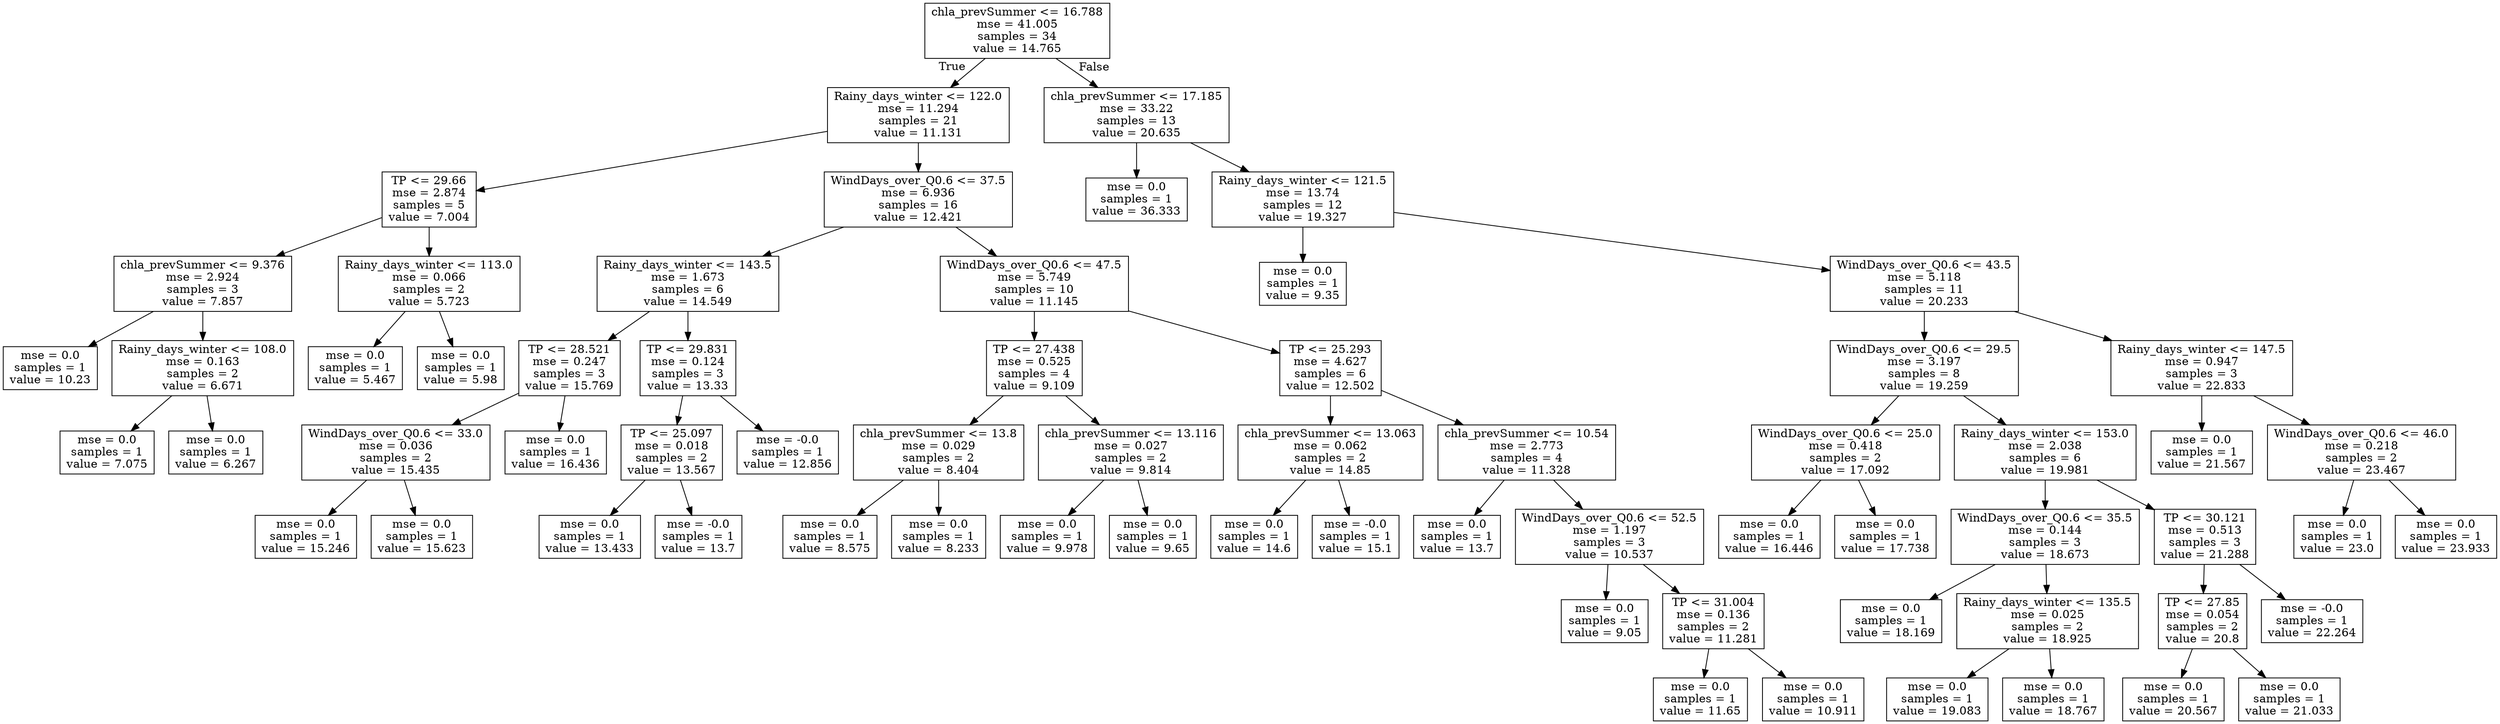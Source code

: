 digraph Tree {
node [shape=box] ;
0 [label="chla_prevSummer <= 16.788\nmse = 41.005\nsamples = 34\nvalue = 14.765"] ;
1 [label="Rainy_days_winter <= 122.0\nmse = 11.294\nsamples = 21\nvalue = 11.131"] ;
0 -> 1 [labeldistance=2.5, labelangle=45, headlabel="True"] ;
2 [label="TP <= 29.66\nmse = 2.874\nsamples = 5\nvalue = 7.004"] ;
1 -> 2 ;
3 [label="chla_prevSummer <= 9.376\nmse = 2.924\nsamples = 3\nvalue = 7.857"] ;
2 -> 3 ;
4 [label="mse = 0.0\nsamples = 1\nvalue = 10.23"] ;
3 -> 4 ;
5 [label="Rainy_days_winter <= 108.0\nmse = 0.163\nsamples = 2\nvalue = 6.671"] ;
3 -> 5 ;
6 [label="mse = 0.0\nsamples = 1\nvalue = 7.075"] ;
5 -> 6 ;
7 [label="mse = 0.0\nsamples = 1\nvalue = 6.267"] ;
5 -> 7 ;
8 [label="Rainy_days_winter <= 113.0\nmse = 0.066\nsamples = 2\nvalue = 5.723"] ;
2 -> 8 ;
9 [label="mse = 0.0\nsamples = 1\nvalue = 5.467"] ;
8 -> 9 ;
10 [label="mse = 0.0\nsamples = 1\nvalue = 5.98"] ;
8 -> 10 ;
11 [label="WindDays_over_Q0.6 <= 37.5\nmse = 6.936\nsamples = 16\nvalue = 12.421"] ;
1 -> 11 ;
12 [label="Rainy_days_winter <= 143.5\nmse = 1.673\nsamples = 6\nvalue = 14.549"] ;
11 -> 12 ;
13 [label="TP <= 28.521\nmse = 0.247\nsamples = 3\nvalue = 15.769"] ;
12 -> 13 ;
14 [label="WindDays_over_Q0.6 <= 33.0\nmse = 0.036\nsamples = 2\nvalue = 15.435"] ;
13 -> 14 ;
15 [label="mse = 0.0\nsamples = 1\nvalue = 15.246"] ;
14 -> 15 ;
16 [label="mse = 0.0\nsamples = 1\nvalue = 15.623"] ;
14 -> 16 ;
17 [label="mse = 0.0\nsamples = 1\nvalue = 16.436"] ;
13 -> 17 ;
18 [label="TP <= 29.831\nmse = 0.124\nsamples = 3\nvalue = 13.33"] ;
12 -> 18 ;
19 [label="TP <= 25.097\nmse = 0.018\nsamples = 2\nvalue = 13.567"] ;
18 -> 19 ;
20 [label="mse = 0.0\nsamples = 1\nvalue = 13.433"] ;
19 -> 20 ;
21 [label="mse = -0.0\nsamples = 1\nvalue = 13.7"] ;
19 -> 21 ;
22 [label="mse = -0.0\nsamples = 1\nvalue = 12.856"] ;
18 -> 22 ;
23 [label="WindDays_over_Q0.6 <= 47.5\nmse = 5.749\nsamples = 10\nvalue = 11.145"] ;
11 -> 23 ;
24 [label="TP <= 27.438\nmse = 0.525\nsamples = 4\nvalue = 9.109"] ;
23 -> 24 ;
25 [label="chla_prevSummer <= 13.8\nmse = 0.029\nsamples = 2\nvalue = 8.404"] ;
24 -> 25 ;
26 [label="mse = 0.0\nsamples = 1\nvalue = 8.575"] ;
25 -> 26 ;
27 [label="mse = 0.0\nsamples = 1\nvalue = 8.233"] ;
25 -> 27 ;
28 [label="chla_prevSummer <= 13.116\nmse = 0.027\nsamples = 2\nvalue = 9.814"] ;
24 -> 28 ;
29 [label="mse = 0.0\nsamples = 1\nvalue = 9.978"] ;
28 -> 29 ;
30 [label="mse = 0.0\nsamples = 1\nvalue = 9.65"] ;
28 -> 30 ;
31 [label="TP <= 25.293\nmse = 4.627\nsamples = 6\nvalue = 12.502"] ;
23 -> 31 ;
32 [label="chla_prevSummer <= 13.063\nmse = 0.062\nsamples = 2\nvalue = 14.85"] ;
31 -> 32 ;
33 [label="mse = 0.0\nsamples = 1\nvalue = 14.6"] ;
32 -> 33 ;
34 [label="mse = -0.0\nsamples = 1\nvalue = 15.1"] ;
32 -> 34 ;
35 [label="chla_prevSummer <= 10.54\nmse = 2.773\nsamples = 4\nvalue = 11.328"] ;
31 -> 35 ;
36 [label="mse = 0.0\nsamples = 1\nvalue = 13.7"] ;
35 -> 36 ;
37 [label="WindDays_over_Q0.6 <= 52.5\nmse = 1.197\nsamples = 3\nvalue = 10.537"] ;
35 -> 37 ;
38 [label="mse = 0.0\nsamples = 1\nvalue = 9.05"] ;
37 -> 38 ;
39 [label="TP <= 31.004\nmse = 0.136\nsamples = 2\nvalue = 11.281"] ;
37 -> 39 ;
40 [label="mse = 0.0\nsamples = 1\nvalue = 11.65"] ;
39 -> 40 ;
41 [label="mse = 0.0\nsamples = 1\nvalue = 10.911"] ;
39 -> 41 ;
42 [label="chla_prevSummer <= 17.185\nmse = 33.22\nsamples = 13\nvalue = 20.635"] ;
0 -> 42 [labeldistance=2.5, labelangle=-45, headlabel="False"] ;
43 [label="mse = 0.0\nsamples = 1\nvalue = 36.333"] ;
42 -> 43 ;
44 [label="Rainy_days_winter <= 121.5\nmse = 13.74\nsamples = 12\nvalue = 19.327"] ;
42 -> 44 ;
45 [label="mse = 0.0\nsamples = 1\nvalue = 9.35"] ;
44 -> 45 ;
46 [label="WindDays_over_Q0.6 <= 43.5\nmse = 5.118\nsamples = 11\nvalue = 20.233"] ;
44 -> 46 ;
47 [label="WindDays_over_Q0.6 <= 29.5\nmse = 3.197\nsamples = 8\nvalue = 19.259"] ;
46 -> 47 ;
48 [label="WindDays_over_Q0.6 <= 25.0\nmse = 0.418\nsamples = 2\nvalue = 17.092"] ;
47 -> 48 ;
49 [label="mse = 0.0\nsamples = 1\nvalue = 16.446"] ;
48 -> 49 ;
50 [label="mse = 0.0\nsamples = 1\nvalue = 17.738"] ;
48 -> 50 ;
51 [label="Rainy_days_winter <= 153.0\nmse = 2.038\nsamples = 6\nvalue = 19.981"] ;
47 -> 51 ;
52 [label="WindDays_over_Q0.6 <= 35.5\nmse = 0.144\nsamples = 3\nvalue = 18.673"] ;
51 -> 52 ;
53 [label="mse = 0.0\nsamples = 1\nvalue = 18.169"] ;
52 -> 53 ;
54 [label="Rainy_days_winter <= 135.5\nmse = 0.025\nsamples = 2\nvalue = 18.925"] ;
52 -> 54 ;
55 [label="mse = 0.0\nsamples = 1\nvalue = 19.083"] ;
54 -> 55 ;
56 [label="mse = 0.0\nsamples = 1\nvalue = 18.767"] ;
54 -> 56 ;
57 [label="TP <= 30.121\nmse = 0.513\nsamples = 3\nvalue = 21.288"] ;
51 -> 57 ;
58 [label="TP <= 27.85\nmse = 0.054\nsamples = 2\nvalue = 20.8"] ;
57 -> 58 ;
59 [label="mse = 0.0\nsamples = 1\nvalue = 20.567"] ;
58 -> 59 ;
60 [label="mse = 0.0\nsamples = 1\nvalue = 21.033"] ;
58 -> 60 ;
61 [label="mse = -0.0\nsamples = 1\nvalue = 22.264"] ;
57 -> 61 ;
62 [label="Rainy_days_winter <= 147.5\nmse = 0.947\nsamples = 3\nvalue = 22.833"] ;
46 -> 62 ;
63 [label="mse = 0.0\nsamples = 1\nvalue = 21.567"] ;
62 -> 63 ;
64 [label="WindDays_over_Q0.6 <= 46.0\nmse = 0.218\nsamples = 2\nvalue = 23.467"] ;
62 -> 64 ;
65 [label="mse = 0.0\nsamples = 1\nvalue = 23.0"] ;
64 -> 65 ;
66 [label="mse = 0.0\nsamples = 1\nvalue = 23.933"] ;
64 -> 66 ;
}